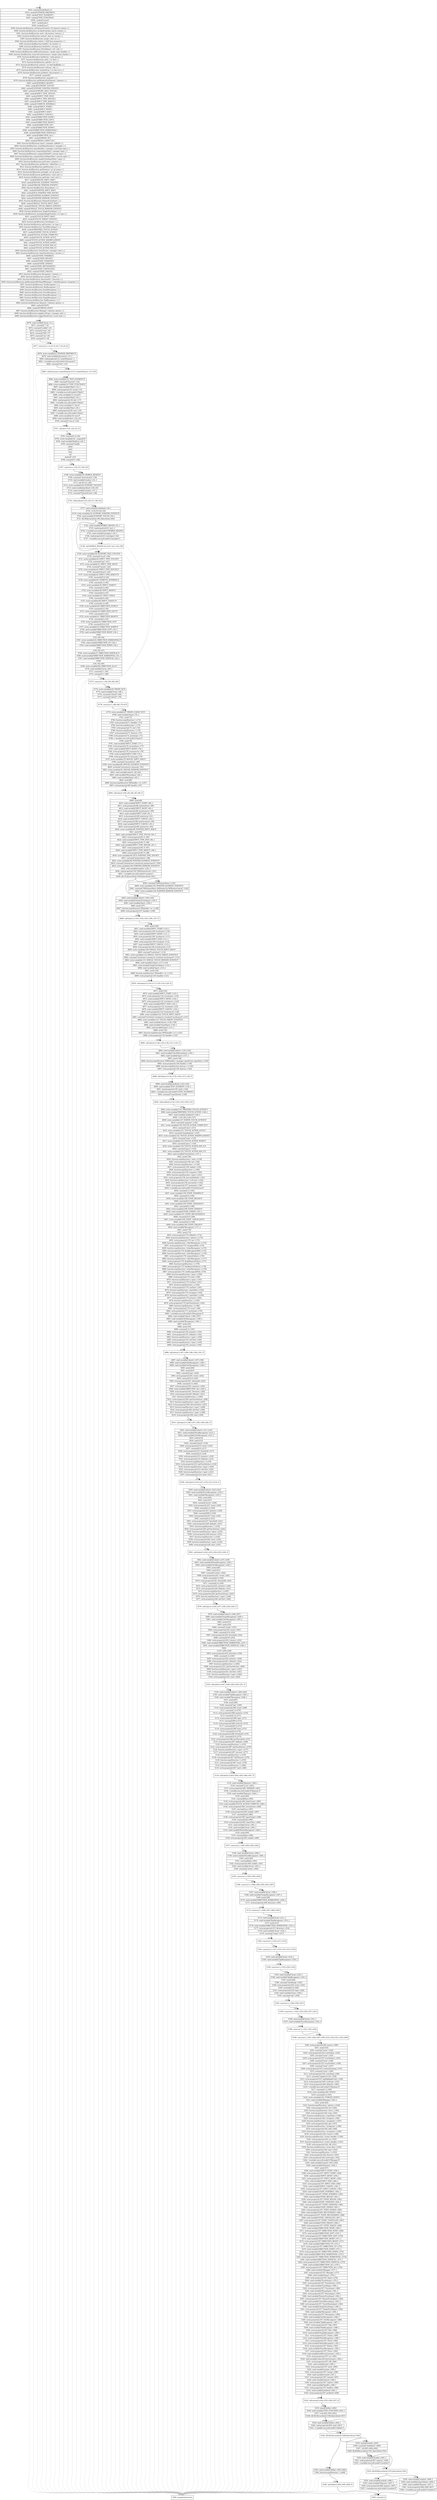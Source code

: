 digraph {
rankdir="TD"
BB_entry1[shape=none,label=""];
BB_entry1 -> BB1479 [tailport=s, headport=n, headlabel="    1479"]
BB1479 [shape=record label="{4552: constant[undefined,v1]|4553: vardecl['VENDOR_PREFIXES']|4554: vardecl['TEST_ELEMENT']|4555: vardecl['TYPE_FUNCTION']|4556: vardecl['round']|4557: vardecl['abs']|4558: vardecl['now']|4559: function-decl[function setTimeoutContext ( fn timeout context ),-]|4560: function-decl[function invokeArrayArg ( arg fn context ),-]|4561: function-decl[function each ( obj iterator context ),-]|4562: function-decl[function extend ( dest src merge ),-]|4563: function-decl[function merge ( dest src ),-]|4564: function-decl[function inherit ( child base properties ),-]|4565: function-decl[function bindFn ( fn context ),-]|4566: function-decl[function boolOrFn ( val args ),-]|4567: function-decl[function ifUndefined ( val1 val2 ),-]|4568: function-decl[function addEventListeners ( target types handler ),-]|4569: function-decl[function removeEventListeners ( target types handler ),-]|4570: function-decl[function hasParent ( node parent ),-]|4571: function-decl[function inStr ( str find ),-]|4572: function-decl[function splitStr ( str ),-]|4573: function-decl[function inArray ( src find findByKey ),-]|4574: function-decl[function toArray ( obj ),-]|4575: function-decl[function uniqueArray ( src key sort ),-]|4576: function-decl[function prefixed ( obj property ),-]|4577: vardecl['_uniqueId']|4578: function-decl[function uniqueId ( ),-]|4579: function-decl[function getWindowForElement ( element ),-]|4580: vardecl['MOBILE_REGEX']|4581: vardecl['SUPPORT_TOUCH']|4582: vardecl['SUPPORT_POINTER_EVENTS']|4583: vardecl['SUPPORT_ONLY_TOUCH']|4584: vardecl['INPUT_TYPE_TOUCH']|4585: vardecl['INPUT_TYPE_PEN']|4586: vardecl['INPUT_TYPE_MOUSE']|4587: vardecl['INPUT_TYPE_KINECT']|4588: vardecl['COMPUTE_INTERVAL']|4589: vardecl['INPUT_START']|4590: vardecl['INPUT_MOVE']|4591: vardecl['INPUT_END']|4592: vardecl['INPUT_CANCEL']|4593: vardecl['DIRECTION_NONE']|4594: vardecl['DIRECTION_LEFT']|4595: vardecl['DIRECTION_RIGHT']|4596: vardecl['DIRECTION_UP']|4597: vardecl['DIRECTION_DOWN']|4598: vardecl['DIRECTION_HORIZONTAL']|4599: vardecl['DIRECTION_VERTICAL']|4600: vardecl['DIRECTION_ALL']|4601: vardecl['PROPS_XY']|4602: vardecl['PROPS_CLIENT_XY']|4603: function-decl[function Input ( manager callback ),-]|4604: function-decl[function createInputInstance ( manager ),-]|4605: function-decl[function inputHandler ( manager eventType input ),-]|4606: function-decl[function computeInputData ( manager input ),-]|4607: function-decl[function computeDeltaXY ( session input ),-]|4608: function-decl[function computeIntervalInputData ( session input ),-]|4609: function-decl[function simpleCloneInputData ( input ),-]|4610: function-decl[function getCenter ( pointers ),-]|4611: function-decl[function getVelocity ( deltaTime x y ),-]|4612: function-decl[function getDirection ( x y ),-]|4613: function-decl[function getDistance ( p1 p2 props ),-]|4614: function-decl[function getAngle ( p1 p2 props ),-]|4615: function-decl[function getRotation ( start end ),-]|4616: function-decl[function getScale ( start end ),-]|4617: vardecl['MOUSE_INPUT_MAP']|4618: vardecl['MOUSE_ELEMENT_EVENTS']|4619: vardecl['MOUSE_WINDOW_EVENTS']|4620: function-decl[function MouseInput ( ),-]|4621: vardecl['POINTER_INPUT_MAP']|4622: vardecl['IE10_POINTER_TYPE_ENUM']|4623: vardecl['POINTER_ELEMENT_EVENTS']|4624: vardecl['POINTER_WINDOW_EVENTS']|4625: function-decl[function PointerEventInput ( ),-]|4626: vardecl['SINGLE_TOUCH_INPUT_MAP']|4627: vardecl['SINGLE_TOUCH_TARGET_EVENTS']|4628: vardecl['SINGLE_TOUCH_WINDOW_EVENTS']|4629: function-decl[function SingleTouchInput ( ),-]|4630: function-decl[function normalizeSingleTouches ( ev type ),-]|4631: vardecl['TOUCH_INPUT_MAP']|4632: vardecl['TOUCH_TARGET_EVENTS']|4633: function-decl[function TouchInput ( ),-]|4634: function-decl[function getTouches ( ev type ),-]|4635: function-decl[function TouchMouseInput ( ),-]|4636: vardecl['PREFIXED_TOUCH_ACTION']|4637: vardecl['NATIVE_TOUCH_ACTION']|4638: vardecl['TOUCH_ACTION_COMPUTE']|4639: vardecl['TOUCH_ACTION_AUTO']|4640: vardecl['TOUCH_ACTION_MANIPULATION']|4641: vardecl['TOUCH_ACTION_NONE']|4642: vardecl['TOUCH_ACTION_PAN_X']|4643: vardecl['TOUCH_ACTION_PAN_Y']|4644: function-decl[function TouchAction ( manager value ),-]|4645: function-decl[function cleanTouchActions ( actions ),-]|4646: vardecl['STATE_POSSIBLE']|4647: vardecl['STATE_BEGAN']|4648: vardecl['STATE_CHANGED']|4649: vardecl['STATE_ENDED']|4650: vardecl['STATE_RECOGNIZED']|4651: vardecl['STATE_CANCELLED']|4652: vardecl['STATE_FAILED']|4653: function-decl[function Recognizer ( options ),-]|4654: function-decl[function stateStr ( state ),-]|4655: function-decl[function directionStr ( direction ),-]|4656: function-decl[function getRecognizerByNameIfManager ( otherRecognizer recognizer ),-]|4657: function-decl[function AttrRecognizer ( ),-]|4658: function-decl[function PanRecognizer ( ),-]|4659: function-decl[function PinchRecognizer ( ),-]|4660: function-decl[function PressRecognizer ( ),-]|4661: function-decl[function RotateRecognizer ( ),-]|4662: function-decl[function SwipeRecognizer ( ),-]|4663: function-decl[function TapRecognizer ( ),-]|4664: function-decl[function Hammer ( element options ),-]|4665: vardecl['STOP']|4666: vardecl['FORCED_STOP']|4667: function-decl[function Manager ( element options ),-]|4668: function-decl[function toggleCssProps ( manager add ),-]|4669: function-decl[function triggerDomEvent ( event data ),-]}" ] 
BB1479 -> BB1480 [tailport=s, headport=n, headlabel="      1480"]
BB1480 [shape=record label="{4670: read-variable['Array',v3,-]|4671: constant[\"\",v4]|4672: constant[\"webkit\",v5]|4673: constant[\"moz\",v6]|4674: constant[\"MS\",v7]|4675: constant[\"ms\",v8]|4676: constant[\"o\",v9]}" ] 
BB1480 -> BB1481 [tailport=s, headport=n, headlabel="      1481"]
BB1480 -> BB1556 [tailport=s, headport=n, color=gray, headlabel="      1556"]
BB1481 [shape=record label="{4677: construct [-,v3,v4,v5,v6,v7,v8,v9,v2]}" ] 
BB1481 -> BB1482 [tailport=s, headport=n, headlabel="      1482"]
BB1481 -> BB1556 [tailport=s, headport=n, color=gray]
BB1482 [shape=record label="{4678: write-variable[v2,'VENDOR_PREFIXES']*|4679: read-variable['document',v12,-]|4680: read-property[v12,'createElement',-]|4681: \<variable-non-null-undef\>['document']|4682: constant[\"div\",v13]}" ] 
BB1482 -> BB1483 [tailport=s, headport=n, headlabel="      1483"]
BB1482 -> BB1556 [tailport=s, headport=n, color=gray]
BB1483 [shape=record label="{4683: call-document.createElement [v12,'createElement',v13,v10]}" ] 
BB1483 -> BB1484 [tailport=s, headport=n, headlabel="      1484"]
BB1483 -> BB1556 [tailport=s, headport=n, color=gray]
BB1484 [shape=record label="{4684: write-variable[v10,'TEST_ELEMENT']*|4685: constant[\"function\",v14]|4686: write-variable[v14,'TYPE_FUNCTION']*|4687: read-variable['Math',v16,-]|4688: read-property[v16,'round',v15]|4689: \<variable-non-null-undef\>['Math']|4690: write-variable[v15,'round']*|4691: read-variable['Math',v18,-]|4692: read-property[v18,'abs',v17]|4693: \<variable-non-null-undef\>['Math']|4694: write-variable[v17,'abs']*|4695: read-variable['Date',v20,-]|4696: read-property[v20,'now',v19]|4697: \<variable-non-null-undef\>['Date']|4698: write-variable[v19,'now']*|4699: read-variable['alert',v22,v21]|4700: constant[\"I am in\",v23]}" ] 
BB1484 -> BB1485 [tailport=s, headport=n, headlabel="      1485"]
BB1484 -> BB1556 [tailport=s, headport=n, color=gray]
BB1485 [shape=record label="{4701: call-alert [v21,v22,v23,-]*}" ] 
BB1485 -> BB1486 [tailport=s, headport=n, headlabel="      1486"]
BB1485 -> BB1556 [tailport=s, headport=n, color=gray]
BB1486 [shape=record label="{4702: constant[1.0,v24]|4703: write-variable[v24,'_uniqueId']*|4704: read-variable['RegExp',v26,-]|4705: constant[\"mobile|tablet|ip(ad|hone|od)|android\",v27]|4706: constant[\"i\",v28]}" ] 
BB1486 -> BB1487 [tailport=s, headport=n, headlabel="      1487"]
BB1486 -> BB1556 [tailport=s, headport=n, color=gray]
BB1487 [shape=record label="{4707: construct [-,v26,v27,v28,v25]}" ] 
BB1487 -> BB1488 [tailport=s, headport=n, headlabel="      1488"]
BB1487 -> BB1556 [tailport=s, headport=n, color=gray]
BB1488 [shape=record label="{4708: write-variable[v25,'MOBILE_REGEX']*|4709: constant[\"ontouchstart\",v30]|4710: read-variable['window',v31,-]|4711: in[v30,v31,v29]|4712: write-variable[v29,'SUPPORT_TOUCH']*|4713: read-variable['prefixed',v36,v35]|4714: read-variable['window',v37,-]|4715: constant[\"PointerEvent\",v38]}" ] 
BB1488 -> BB1489 [tailport=s, headport=n, headlabel="      1489"]
BB1488 -> BB1556 [tailport=s, headport=n, color=gray]
BB1489 [shape=record label="{4716: call-prefixed [v35,v36,v37,v38,v33]}" ] 
BB1489 -> BB1490 [tailport=s, headport=n, headlabel="      1490"]
BB1489 -> BB1556 [tailport=s, headport=n, color=gray]
BB1490 [shape=record label="{4717: read-variable['undefined',v34,-]|4718: !==[v33,v34,v32]|4719: write-variable[v32,'SUPPORT_POINTER_EVENTS']*|4720: read-variable['SUPPORT_TOUCH',v39,-]|4721: if[v39](true-block:1491,false-block:1493)}" ] 
BB1490 -> BB1493 [tailport=s, headport=n, headlabel="      1493"]
BB1490 -> BB1491 [tailport=s, headport=n, headlabel="      1491"]
BB1490 -> BB1556 [tailport=s, headport=n, color=gray]
BB1491 [shape=record label="{4722: read-variable['MOBILE_REGEX',v41,-]|4723: read-property[v41,'test',-]|4724: \<variable-non-null-undef\>['MOBILE_REGEX']|4725: read-variable['navigator',v43,-]|4726: read-property[v43,'userAgent',v42]|4727: \<variable-non-null-undef\>['navigator']}" ] 
BB1491 -> BB1492 [tailport=s, headport=n, headlabel="      1492"]
BB1491 -> BB1556 [tailport=s, headport=n, color=gray]
BB1492 [shape=record label="{4728: call-MOBILE_REGEX.test [v41,'test',v42,v39]}" ] 
BB1492 -> BB1493 [tailport=s, headport=n]
BB1492 -> BB1556 [tailport=s, headport=n, color=gray]
BB1493 [shape=record label="{4729: write-variable[v39,'SUPPORT_ONLY_TOUCH']*|4730: constant[\"touch\",v40]|4731: write-variable[v40,'INPUT_TYPE_TOUCH']*|4732: constant[\"pen\",v41]|4733: write-variable[v41,'INPUT_TYPE_PEN']*|4734: constant[\"mouse\",v42]|4735: write-variable[v42,'INPUT_TYPE_MOUSE']*|4736: constant[\"kinect\",v43]|4737: write-variable[v43,'INPUT_TYPE_KINECT']*|4738: constant[25.0,v44]|4739: write-variable[v44,'COMPUTE_INTERVAL']*|4740: constant[1.0,v45]|4741: write-variable[v45,'INPUT_START']*|4742: constant[2.0,v46]|4743: write-variable[v46,'INPUT_MOVE']*|4744: constant[4.0,v47]|4745: write-variable[v47,'INPUT_END']*|4746: constant[8.0,v48]|4747: write-variable[v48,'INPUT_CANCEL']*|4748: constant[1.0,v49]|4749: write-variable[v49,'DIRECTION_NONE']*|4750: constant[2.0,v50]|4751: write-variable[v50,'DIRECTION_LEFT']*|4752: constant[4.0,v51]|4753: write-variable[v51,'DIRECTION_RIGHT']*|4754: constant[8.0,v52]|4755: write-variable[v52,'DIRECTION_UP']*|4756: constant[16.0,v53]|4757: write-variable[v53,'DIRECTION_DOWN']*|4758: read-variable['DIRECTION_LEFT',v55,-]|4759: read-variable['DIRECTION_RIGHT',v56,-]|4760: |[v55,v56,v54]|4761: write-variable[v54,'DIRECTION_HORIZONTAL']*|4762: read-variable['DIRECTION_UP',v58,-]|4763: read-variable['DIRECTION_DOWN',v59,-]|4764: |[v58,v59,v57]|4765: write-variable[v57,'DIRECTION_VERTICAL']*|4766: read-variable['DIRECTION_HORIZONTAL',v61,-]|4767: read-variable['DIRECTION_VERTICAL',v62,-]|4768: |[v61,v62,v60]|4769: write-variable[v60,'DIRECTION_ALL']*|4770: read-variable['Array',v64,-]|4771: constant[\"x\",v65]|4772: constant[\"y\",v66]}" ] 
BB1493 -> BB1494 [tailport=s, headport=n, headlabel="      1494"]
BB1493 -> BB1556 [tailport=s, headport=n, color=gray]
BB1494 [shape=record label="{4773: construct [-,v64,v65,v66,v63]}" ] 
BB1494 -> BB1495 [tailport=s, headport=n, headlabel="      1495"]
BB1494 -> BB1556 [tailport=s, headport=n, color=gray]
BB1495 [shape=record label="{4774: write-variable[v63,'PROPS_XY']*|4775: read-variable['Array',v68,-]|4776: constant[\"clientX\",v69]|4777: constant[\"clientY\",v70]}" ] 
BB1495 -> BB1496 [tailport=s, headport=n, headlabel="      1496"]
BB1495 -> BB1556 [tailport=s, headport=n, color=gray]
BB1496 [shape=record label="{4778: construct [-,v68,v69,v70,v67]}" ] 
BB1496 -> BB1497 [tailport=s, headport=n, headlabel="      1497"]
BB1496 -> BB1556 [tailport=s, headport=n, color=gray]
BB1497 [shape=record label="{4779: write-variable[v67,'PROPS_CLIENT_XY']*|4780: read-variable['Input',v72,-]|4781: new[v71]|4782: function-expr[function ( ),v73]|4783: write-property[v71,'handler',v73]|4784: function-expr[function ( ),v74]|4785: write-property[v71,'init',v74]|4786: function-expr[function ( ),v75]|4787: write-property[v71,'destroy',v75]|4788: write-property[v72,'prototype',v71]|4789: \<variable-non-null-undef\>['Input']*|4790: new[v76]|4791: read-variable['INPUT_START',v77,-]|4792: write-property[v76,'mousedown',v77]|4793: read-variable['INPUT_MOVE',v78,-]|4794: write-property[v76,'mousemove',v78]|4795: read-variable['INPUT_END',v79,-]|4796: write-property[v76,'mouseup',v79]|4797: write-variable[v76,'MOUSE_INPUT_MAP']*|4798: constant[\"mousedown\",v80]|4799: write-variable[v80,'MOUSE_ELEMENT_EVENTS']*|4800: constant[\"mousemove mouseup\",v81]|4801: write-variable[v81,'MOUSE_WINDOW_EVENTS']*|4802: read-variable['inherit',v83,v82]|4803: read-variable['MouseInput',v84,-]|4804: read-variable['Input',v85,-]|4805: new[v86]|4806: function-expr[function MEhandler ( ev ),v87]|4807: write-property[v86,'handler',v87]}" ] 
BB1497 -> BB1498 [tailport=s, headport=n, headlabel="      1498"]
BB1497 -> BB1556 [tailport=s, headport=n, color=gray]
BB1498 [shape=record label="{4808: call-inherit [v82,v83,v84,v85,v86,-]*}" ] 
BB1498 -> BB1499 [tailport=s, headport=n, headlabel="      1499"]
BB1498 -> BB1556 [tailport=s, headport=n, color=gray]
BB1499 [shape=record label="{4809: new[v88]|4810: read-variable['INPUT_START',v89,-]|4811: write-property[v88,'pointerdown',v89]|4812: read-variable['INPUT_MOVE',v90,-]|4813: write-property[v88,'pointermove',v90]|4814: read-variable['INPUT_END',v91,-]|4815: write-property[v88,'pointerup',v91]|4816: read-variable['INPUT_CANCEL',v92,-]|4817: write-property[v88,'pointercancel',v92]|4818: read-variable['INPUT_CANCEL',v93,-]|4819: write-property[v88,'pointerout',v93]|4820: write-variable[v88,'POINTER_INPUT_MAP']*|4821: new[v94]|4822: read-variable['INPUT_TYPE_TOUCH',v95,-]|4823: write-property[v94,'2',v95]|4824: read-variable['INPUT_TYPE_PEN',v96,-]|4825: write-property[v94,'3',v96]|4826: read-variable['INPUT_TYPE_MOUSE',v97,-]|4827: write-property[v94,'4',v97]|4828: read-variable['INPUT_TYPE_KINECT',v98,-]|4829: write-property[v94,'5',v98]|4830: write-variable[v94,'IE10_POINTER_TYPE_ENUM']*|4831: constant[\"pointerdown\",v99]|4832: write-variable[v99,'POINTER_ELEMENT_EVENTS']*|4833: constant[\"pointermove pointerup pointercancel\",v100]|4834: write-variable[v100,'POINTER_WINDOW_EVENTS']*|4835: read-variable['window',v102,-]|4836: read-property[v102,'MSPointerEvent',v101]|4837: \<variable-non-null-undef\>['window']|4838: if[v101](true-block:1500,false-block:1501)}" ] 
BB1499 -> BB1500 [tailport=s, headport=n, headlabel="      1500"]
BB1499 -> BB1501 [tailport=s, headport=n, headlabel="      1501"]
BB1499 -> BB1556 [tailport=s, headport=n, color=gray]
BB1500 [shape=record label="{4839: constant[\"MSPointerDown\",v103]|4840: write-variable[v103,'POINTER_ELEMENT_EVENTS']*|4841: constant[\"MSPointerMove MSPointerUp MSPointerCancel\",v104]|4842: write-variable[v104,'POINTER_WINDOW_EVENTS']*}" ] 
BB1500 -> BB1501 [tailport=s, headport=n]
BB1501 [shape=record label="{4843: read-variable['inherit',v104,v103]|4844: read-variable['PointerEventInput',v105,-]|4845: read-variable['Input',v106,-]|4846: new[v107]|4847: function-expr[function PEhandler ( ev ),v108]|4848: write-property[v107,'handler',v108]}" ] 
BB1501 -> BB1502 [tailport=s, headport=n, headlabel="      1502"]
BB1501 -> BB1556 [tailport=s, headport=n, color=gray]
BB1502 [shape=record label="{4849: call-inherit [v103,v104,v105,v106,v107,-]*}" ] 
BB1502 -> BB1503 [tailport=s, headport=n, headlabel="      1503"]
BB1502 -> BB1556 [tailport=s, headport=n, color=gray]
BB1503 [shape=record label="{4850: new[v109]|4851: read-variable['INPUT_START',v110,-]|4852: write-property[v109,'touchstart',v110]|4853: read-variable['INPUT_MOVE',v111,-]|4854: write-property[v109,'touchmove',v111]|4855: read-variable['INPUT_END',v112,-]|4856: write-property[v109,'touchend',v112]|4857: read-variable['INPUT_CANCEL',v113,-]|4858: write-property[v109,'touchcancel',v113]|4859: write-variable[v109,'SINGLE_TOUCH_INPUT_MAP']*|4860: constant[\"touchstart\",v114]|4861: write-variable[v114,'SINGLE_TOUCH_TARGET_EVENTS']*|4862: constant[\"touchstart touchmove touchend touchcancel\",v115]|4863: write-variable[v115,'SINGLE_TOUCH_WINDOW_EVENTS']*|4864: read-variable['inherit',v117,v116]|4865: read-variable['SingleTouchInput',v118,-]|4866: read-variable['Input',v119,-]|4867: new[v120]|4868: function-expr[function TEhandler ( ev ),v121]|4869: write-property[v120,'handler',v121]}" ] 
BB1503 -> BB1504 [tailport=s, headport=n, headlabel="      1504"]
BB1503 -> BB1556 [tailport=s, headport=n, color=gray]
BB1504 [shape=record label="{4870: call-inherit [v116,v117,v118,v119,v120,-]*}" ] 
BB1504 -> BB1505 [tailport=s, headport=n, headlabel="      1505"]
BB1504 -> BB1556 [tailport=s, headport=n, color=gray]
BB1505 [shape=record label="{4871: new[v122]|4872: read-variable['INPUT_START',v123,-]|4873: write-property[v122,'touchstart',v123]|4874: read-variable['INPUT_MOVE',v124,-]|4875: write-property[v122,'touchmove',v124]|4876: read-variable['INPUT_END',v125,-]|4877: write-property[v122,'touchend',v125]|4878: read-variable['INPUT_CANCEL',v126,-]|4879: write-property[v122,'touchcancel',v126]|4880: write-variable[v122,'TOUCH_INPUT_MAP']*|4881: constant[\"touchstart touchmove touchend touchcancel\",v127]|4882: write-variable[v127,'TOUCH_TARGET_EVENTS']*|4883: read-variable['inherit',v129,v128]|4884: read-variable['TouchInput',v130,-]|4885: read-variable['Input',v131,-]|4886: new[v132]|4887: function-expr[function MTEhandler ( ev ),v133]|4888: write-property[v132,'handler',v133]}" ] 
BB1505 -> BB1506 [tailport=s, headport=n, headlabel="      1506"]
BB1505 -> BB1556 [tailport=s, headport=n, color=gray]
BB1506 [shape=record label="{4889: call-inherit [v128,v129,v130,v131,v132,-]*}" ] 
BB1506 -> BB1507 [tailport=s, headport=n, headlabel="      1507"]
BB1506 -> BB1556 [tailport=s, headport=n, color=gray]
BB1507 [shape=record label="{4890: read-variable['inherit',v135,v134]|4891: read-variable['TouchMouseInput',v136,-]|4892: read-variable['Input',v137,-]|4893: new[v138]|4894: function-expr[function TMEhandler ( manager inputEvent inputData ),v139]|4895: write-property[v138,'handler',v139]|4896: function-expr[function destroy ( ),v140]|4897: write-property[v138,'destroy',v140]}" ] 
BB1507 -> BB1508 [tailport=s, headport=n, headlabel="      1508"]
BB1507 -> BB1556 [tailport=s, headport=n, color=gray]
BB1508 [shape=record label="{4898: call-inherit [v134,v135,v136,v137,v138,-]*}" ] 
BB1508 -> BB1509 [tailport=s, headport=n, headlabel="      1509"]
BB1508 -> BB1556 [tailport=s, headport=n, color=gray]
BB1509 [shape=record label="{4899: read-variable['prefixed',v143,v142]|4900: read-variable['TEST_ELEMENT',v145,-]|4901: read-property[v145,'style',v144]|4902: \<variable-non-null-undef\>['TEST_ELEMENT']|4903: constant[\"touchAction\",v146]}" ] 
BB1509 -> BB1510 [tailport=s, headport=n, headlabel="      1510"]
BB1509 -> BB1556 [tailport=s, headport=n, color=gray]
BB1510 [shape=record label="{4904: call-prefixed [v142,v143,v144,v146,v141]}" ] 
BB1510 -> BB1511 [tailport=s, headport=n, headlabel="      1511"]
BB1510 -> BB1556 [tailport=s, headport=n, color=gray]
BB1511 [shape=record label="{4905: write-variable[v141,'PREFIXED_TOUCH_ACTION']*|4906: read-variable['PREFIXED_TOUCH_ACTION',v148,-]|4907: read-variable['undefined',v149,-]|4908: !==[v148,v149,v147]|4909: write-variable[v147,'NATIVE_TOUCH_ACTION']*|4910: constant[\"compute\",v150]|4911: write-variable[v150,'TOUCH_ACTION_COMPUTE']*|4912: constant[\"auto\",v151]|4913: write-variable[v151,'TOUCH_ACTION_AUTO']*|4914: constant[\"manipulation\",v152]|4915: write-variable[v152,'TOUCH_ACTION_MANIPULATION']*|4916: constant[\"none\",v153]|4917: write-variable[v153,'TOUCH_ACTION_NONE']*|4918: constant[\"pan-x\",v154]|4919: write-variable[v154,'TOUCH_ACTION_PAN_X']*|4920: constant[\"pan-y\",v155]|4921: write-variable[v155,'TOUCH_ACTION_PAN_Y']*|4922: read-variable['TouchAction',v157,-]|4923: new[v156]|4924: function-expr[function ( value ),v158]|4925: write-property[v156,'set',v158]|4926: function-expr[function ( ),v159]|4927: write-property[v156,'update',v159]|4928: function-expr[function ( ),v160]|4929: write-property[v156,'compute',v160]|4930: function-expr[function ( input ),v161]|4931: write-property[v156,'preventDefaults',v161]|4932: function-expr[function ( srcEvent ),v162]|4933: write-property[v156,'preventSrc',v162]|4934: write-property[v157,'prototype',v156]|4935: \<variable-non-null-undef\>['TouchAction']*|4936: constant[1.0,v163]|4937: write-variable[v163,'STATE_POSSIBLE']*|4938: constant[2.0,v164]|4939: write-variable[v164,'STATE_BEGAN']*|4940: constant[4.0,v165]|4941: write-variable[v165,'STATE_CHANGED']*|4942: constant[8.0,v166]|4943: write-variable[v166,'STATE_ENDED']*|4944: read-variable['STATE_ENDED',v167,-]|4945: write-variable[v167,'STATE_RECOGNIZED']*|4946: constant[16.0,v168]|4947: write-variable[v168,'STATE_CANCELLED']*|4948: constant[32.0,v169]|4949: write-variable[v169,'STATE_FAILED']*|4950: read-variable['Recognizer',v171,-]|4951: new[v170]|4952: new[v172]|4953: write-property[v170,'defaults',v172]|4954: function-expr[function ( options ),v173]|4955: write-property[v170,'set',v173]|4956: function-expr[function ( otherRecognizer ),v174]|4957: write-property[v170,'recognizeWith',v174]|4958: function-expr[function ( otherRecognizer ),v175]|4959: write-property[v170,'dropRecognizeWith',v175]|4960: function-expr[function ( otherRecognizer ),v176]|4961: write-property[v170,'requireFailure',v176]|4962: function-expr[function ( otherRecognizer ),v177]|4963: write-property[v170,'dropRequireFailure',v177]|4964: function-expr[function ( ),v178]|4965: write-property[v170,'hasRequireFailures',v178]|4966: function-expr[function ( otherRecognizer ),v179]|4967: write-property[v170,'canRecognizeWith',v179]|4968: function-expr[function ( input ),v180]|4969: write-property[v170,'emit',v180]|4970: function-expr[function ( input ),v181]|4971: write-property[v170,'tryEmit',v181]|4972: function-expr[function ( ),v182]|4973: write-property[v170,'canEmit',v182]|4974: function-expr[function ( inputData ),v183]|4975: write-property[v170,'recognize',v183]|4976: function-expr[function ( inputData ),v184]|4977: write-property[v170,'process',v184]|4978: function-expr[function ( ),v185]|4979: write-property[v170,'getTouchAction',v185]|4980: function-expr[function ( ),v186]|4981: write-property[v170,'reset',v186]|4982: write-property[v171,'prototype',v170]|4983: \<variable-non-null-undef\>['Recognizer']*|4984: read-variable['inherit',v188,v187]|4985: read-variable['AttrRecognizer',v189,-]|4986: read-variable['Recognizer',v190,-]|4987: new[v191]|4988: new[v192]|4989: constant[1.0,v193]|4990: write-property[v192,'pointers',v193]|4991: write-property[v191,'defaults',v192]|4992: function-expr[function ( input ),v194]|4993: write-property[v191,'attrTest',v194]|4994: function-expr[function ( input ),v195]|4995: write-property[v191,'process',v195]}" ] 
BB1511 -> BB1512 [tailport=s, headport=n, headlabel="      1512"]
BB1511 -> BB1556 [tailport=s, headport=n, color=gray]
BB1512 [shape=record label="{4996: call-inherit [v187,v188,v189,v190,v191,-]*}" ] 
BB1512 -> BB1513 [tailport=s, headport=n, headlabel="      1513"]
BB1512 -> BB1556 [tailport=s, headport=n, color=gray]
BB1513 [shape=record label="{4997: read-variable['inherit',v197,v196]|4998: read-variable['PanRecognizer',v198,-]|4999: read-variable['AttrRecognizer',v199,-]|5000: new[v200]|5001: new[v201]|5002: constant[\"pan\",v202]|5003: write-property[v201,'event',v202]|5004: constant[10.0,v203]|5005: write-property[v201,'threshold',v203]|5006: constant[1.0,v204]|5007: write-property[v201,'pointers',v204]|5008: read-variable['DIRECTION_ALL',v205,-]|5009: write-property[v201,'direction',v205]|5010: write-property[v200,'defaults',v201]|5011: function-expr[function ( ),v206]|5012: write-property[v200,'getTouchAction',v206]|5013: function-expr[function ( input ),v207]|5014: write-property[v200,'directionTest',v207]|5015: function-expr[function ( input ),v208]|5016: write-property[v200,'attrTest',v208]|5017: function-expr[function ( input ),v209]|5018: write-property[v200,'emit',v209]}" ] 
BB1513 -> BB1514 [tailport=s, headport=n, headlabel="      1514"]
BB1513 -> BB1556 [tailport=s, headport=n, color=gray]
BB1514 [shape=record label="{5019: call-inherit [v196,v197,v198,v199,v200,-]*}" ] 
BB1514 -> BB1515 [tailport=s, headport=n, headlabel="      1515"]
BB1514 -> BB1556 [tailport=s, headport=n, color=gray]
BB1515 [shape=record label="{5020: read-variable['inherit',v211,v210]|5021: read-variable['PinchRecognizer',v212,-]|5022: read-variable['AttrRecognizer',v213,-]|5023: new[v214]|5024: new[v215]|5025: constant[\"pinch\",v216]|5026: write-property[v215,'event',v216]|5027: constant[0.0,v217]|5028: write-property[v215,'threshold',v217]|5029: constant[2.0,v218]|5030: write-property[v215,'pointers',v218]|5031: write-property[v214,'defaults',v215]|5032: function-expr[function ( ),v219]|5033: write-property[v214,'getTouchAction',v219]|5034: function-expr[function ( input ),v220]|5035: write-property[v214,'attrTest',v220]|5036: function-expr[function ( input ),v221]|5037: write-property[v214,'emit',v221]}" ] 
BB1515 -> BB1516 [tailport=s, headport=n, headlabel="      1516"]
BB1515 -> BB1556 [tailport=s, headport=n, color=gray]
BB1516 [shape=record label="{5038: call-inherit [v210,v211,v212,v213,v214,-]*}" ] 
BB1516 -> BB1517 [tailport=s, headport=n, headlabel="      1517"]
BB1516 -> BB1556 [tailport=s, headport=n, color=gray]
BB1517 [shape=record label="{5039: read-variable['inherit',v223,v222]|5040: read-variable['PressRecognizer',v224,-]|5041: read-variable['Recognizer',v225,-]|5042: new[v226]|5043: new[v227]|5044: constant[\"press\",v228]|5045: write-property[v227,'event',v228]|5046: constant[1.0,v229]|5047: write-property[v227,'pointers',v229]|5048: constant[500.0,v230]|5049: write-property[v227,'time',v230]|5050: constant[5.0,v231]|5051: write-property[v227,'threshold',v231]|5052: write-property[v226,'defaults',v227]|5053: function-expr[function ( ),v232]|5054: write-property[v226,'getTouchAction',v232]|5055: function-expr[function ( input ),v233]|5056: write-property[v226,'process',v233]|5057: function-expr[function ( ),v234]|5058: write-property[v226,'reset',v234]|5059: function-expr[function ( input ),v235]|5060: write-property[v226,'emit',v235]}" ] 
BB1517 -> BB1518 [tailport=s, headport=n, headlabel="      1518"]
BB1517 -> BB1556 [tailport=s, headport=n, color=gray]
BB1518 [shape=record label="{5061: call-inherit [v222,v223,v224,v225,v226,-]*}" ] 
BB1518 -> BB1519 [tailport=s, headport=n, headlabel="      1519"]
BB1518 -> BB1556 [tailport=s, headport=n, color=gray]
BB1519 [shape=record label="{5062: read-variable['inherit',v237,v236]|5063: read-variable['RotateRecognizer',v238,-]|5064: read-variable['AttrRecognizer',v239,-]|5065: new[v240]|5066: new[v241]|5067: constant[\"rotate\",v242]|5068: write-property[v241,'event',v242]|5069: constant[0.0,v243]|5070: write-property[v241,'threshold',v243]|5071: constant[2.0,v244]|5072: write-property[v241,'pointers',v244]|5073: write-property[v240,'defaults',v241]|5074: function-expr[function ( ),v245]|5075: write-property[v240,'getTouchAction',v245]|5076: function-expr[function ( input ),v246]|5077: write-property[v240,'attrTest',v246]}" ] 
BB1519 -> BB1520 [tailport=s, headport=n, headlabel="      1520"]
BB1519 -> BB1556 [tailport=s, headport=n, color=gray]
BB1520 [shape=record label="{5078: call-inherit [v236,v237,v238,v239,v240,-]*}" ] 
BB1520 -> BB1521 [tailport=s, headport=n, headlabel="      1521"]
BB1520 -> BB1556 [tailport=s, headport=n, color=gray]
BB1521 [shape=record label="{5079: read-variable['inherit',v248,v247]|5080: read-variable['SwipeRecognizer',v249,-]|5081: read-variable['AttrRecognizer',v250,-]|5082: new[v251]|5083: new[v252]|5084: constant[\"swipe\",v253]|5085: write-property[v252,'event',v253]|5086: constant[10.0,v254]|5087: write-property[v252,'threshold',v254]|5088: constant[0.65,v255]|5089: write-property[v252,'velocity',v255]|5090: read-variable['DIRECTION_HORIZONTAL',v257,-]|5091: read-variable['DIRECTION_VERTICAL',v258,-]|5092: |[v257,v258,v256]|5093: write-property[v252,'direction',v256]|5094: constant[1.0,v259]|5095: write-property[v252,'pointers',v259]|5096: write-property[v251,'defaults',v252]|5097: function-expr[function ( ),v260]|5098: write-property[v251,'getTouchAction',v260]|5099: function-expr[function ( input ),v261]|5100: write-property[v251,'attrTest',v261]|5101: function-expr[function ( input ),v262]|5102: write-property[v251,'emit',v262]}" ] 
BB1521 -> BB1522 [tailport=s, headport=n, headlabel="      1522"]
BB1521 -> BB1556 [tailport=s, headport=n, color=gray]
BB1522 [shape=record label="{5103: call-inherit [v247,v248,v249,v250,v251,-]*}" ] 
BB1522 -> BB1523 [tailport=s, headport=n, headlabel="      1523"]
BB1522 -> BB1556 [tailport=s, headport=n, color=gray]
BB1523 [shape=record label="{5104: read-variable['inherit',v264,v263]|5105: read-variable['TapRecognizer',v265,-]|5106: read-variable['Recognizer',v266,-]|5107: new[v267]|5108: new[v268]|5109: constant[\"tap\",v269]|5110: write-property[v268,'event',v269]|5111: constant[1.0,v270]|5112: write-property[v268,'pointers',v270]|5113: constant[1.0,v271]|5114: write-property[v268,'taps',v271]|5115: constant[300.0,v272]|5116: write-property[v268,'interval',v272]|5117: constant[250.0,v273]|5118: write-property[v268,'time',v273]|5119: constant[2.0,v274]|5120: write-property[v268,'threshold',v274]|5121: constant[10.0,v275]|5122: write-property[v268,'posThreshold',v275]|5123: write-property[v267,'defaults',v268]|5124: function-expr[function ( ),v276]|5125: write-property[v267,'getTouchAction',v276]|5126: function-expr[function ( input ),v277]|5127: write-property[v267,'process',v277]|5128: function-expr[function ( ),v278]|5129: write-property[v267,'failTimeout',v278]|5130: function-expr[function ( ),v279]|5131: write-property[v267,'reset',v279]|5132: function-expr[function ( ),v280]|5133: write-property[v267,'emit',v280]}" ] 
BB1523 -> BB1524 [tailport=s, headport=n, headlabel="      1524"]
BB1523 -> BB1556 [tailport=s, headport=n, color=gray]
BB1524 [shape=record label="{5134: call-inherit [v263,v264,v265,v266,v267,-]*}" ] 
BB1524 -> BB1525 [tailport=s, headport=n, headlabel="      1525"]
BB1524 -> BB1556 [tailport=s, headport=n, color=gray]
BB1525 [shape=record label="{5135: read-variable['Hammer',v282,-]|5136: constant[\"2.0.4\",v281]|5137: write-property[v282,'VERSION',v281]|5138: \<variable-non-null-undef\>['Hammer']*|5139: read-variable['Hammer',v284,-]|5140: new[v283]|5141: constant[false,v285]|5142: write-property[v283,'domEvents',v285]|5143: read-variable['TOUCH_ACTION_COMPUTE',v286,-]|5144: write-property[v283,'touchAction',v286]|5145: constant[true,v287]|5146: write-property[v283,'enable',v287]|5147: constant[null,v288]|5148: write-property[v283,'inputTarget',v288]|5149: constant[null,v289]|5150: write-property[v283,'inputClass',v289]|5151: read-variable['Array',v291,-]|5152: read-variable['Array',v293,-]|5153: read-variable['RotateRecognizer',v294,-]|5154: new[v295]|5155: constant[false,v296]|5156: write-property[v295,'enable',v296]}" ] 
BB1525 -> BB1526 [tailport=s, headport=n, headlabel="      1526"]
BB1525 -> BB1556 [tailport=s, headport=n, color=gray]
BB1526 [shape=record label="{5157: construct [-,v293,v294,v295,v292]}" ] 
BB1526 -> BB1527 [tailport=s, headport=n, headlabel="      1527"]
BB1526 -> BB1556 [tailport=s, headport=n, color=gray]
BB1527 [shape=record label="{5158: read-variable['Array',v298,-]|5159: read-variable['PinchRecognizer',v299,-]|5160: new[v300]|5161: constant[false,v301]|5162: write-property[v300,'enable',v301]|5163: read-variable['Array',v303,-]|5164: constant[\"rotate\",v304]}" ] 
BB1527 -> BB1528 [tailport=s, headport=n, headlabel="      1528"]
BB1527 -> BB1556 [tailport=s, headport=n, color=gray]
BB1528 [shape=record label="{5165: construct [-,v303,v304,v302]}" ] 
BB1528 -> BB1529 [tailport=s, headport=n, headlabel="      1529"]
BB1528 -> BB1556 [tailport=s, headport=n, color=gray]
BB1529 [shape=record label="{5166: construct [-,v298,v299,v300,v302,v297]}" ] 
BB1529 -> BB1530 [tailport=s, headport=n, headlabel="      1530"]
BB1529 -> BB1556 [tailport=s, headport=n, color=gray]
BB1530 [shape=record label="{5167: read-variable['Array',v306,-]|5168: read-variable['SwipeRecognizer',v307,-]|5169: new[v308]|5170: read-variable['DIRECTION_HORIZONTAL',v309,-]|5171: write-property[v308,'direction',v309]}" ] 
BB1530 -> BB1531 [tailport=s, headport=n, headlabel="      1531"]
BB1530 -> BB1556 [tailport=s, headport=n, color=gray]
BB1531 [shape=record label="{5172: construct [-,v306,v307,v308,v305]}" ] 
BB1531 -> BB1532 [tailport=s, headport=n, headlabel="      1532"]
BB1531 -> BB1556 [tailport=s, headport=n, color=gray]
BB1532 [shape=record label="{5173: read-variable['Array',v311,-]|5174: read-variable['PanRecognizer',v312,-]|5175: new[v313]|5176: read-variable['DIRECTION_HORIZONTAL',v314,-]|5177: write-property[v313,'direction',v314]|5178: read-variable['Array',v316,-]|5179: constant[\"swipe\",v317]}" ] 
BB1532 -> BB1533 [tailport=s, headport=n, headlabel="      1533"]
BB1532 -> BB1556 [tailport=s, headport=n, color=gray]
BB1533 [shape=record label="{5180: construct [-,v316,v317,v315]}" ] 
BB1533 -> BB1534 [tailport=s, headport=n, headlabel="      1534"]
BB1533 -> BB1556 [tailport=s, headport=n, color=gray]
BB1534 [shape=record label="{5181: construct [-,v311,v312,v313,v315,v310]}" ] 
BB1534 -> BB1535 [tailport=s, headport=n, headlabel="      1535"]
BB1534 -> BB1556 [tailport=s, headport=n, color=gray]
BB1535 [shape=record label="{5182: read-variable['Array',v319,-]|5183: read-variable['TapRecognizer',v320,-]}" ] 
BB1535 -> BB1536 [tailport=s, headport=n, headlabel="      1536"]
BB1535 -> BB1556 [tailport=s, headport=n, color=gray]
BB1536 [shape=record label="{5184: construct [-,v319,v320,v318]}" ] 
BB1536 -> BB1537 [tailport=s, headport=n, headlabel="      1537"]
BB1536 -> BB1556 [tailport=s, headport=n, color=gray]
BB1537 [shape=record label="{5185: read-variable['Array',v322,-]|5186: read-variable['TapRecognizer',v323,-]|5187: new[v324]|5188: constant[\"doubletap\",v325]|5189: write-property[v324,'event',v325]|5190: constant[2.0,v326]|5191: write-property[v324,'taps',v326]|5192: read-variable['Array',v328,-]|5193: constant[\"tap\",v329]}" ] 
BB1537 -> BB1538 [tailport=s, headport=n, headlabel="      1538"]
BB1537 -> BB1556 [tailport=s, headport=n, color=gray]
BB1538 [shape=record label="{5194: construct [-,v328,v329,v327]}" ] 
BB1538 -> BB1539 [tailport=s, headport=n, headlabel="      1539"]
BB1538 -> BB1556 [tailport=s, headport=n, color=gray]
BB1539 [shape=record label="{5195: construct [-,v322,v323,v324,v327,v321]}" ] 
BB1539 -> BB1540 [tailport=s, headport=n, headlabel="      1540"]
BB1539 -> BB1556 [tailport=s, headport=n, color=gray]
BB1540 [shape=record label="{5196: read-variable['Array',v331,-]|5197: read-variable['PressRecognizer',v332,-]}" ] 
BB1540 -> BB1541 [tailport=s, headport=n, headlabel="      1541"]
BB1540 -> BB1556 [tailport=s, headport=n, color=gray]
BB1541 [shape=record label="{5198: construct [-,v331,v332,v330]}" ] 
BB1541 -> BB1542 [tailport=s, headport=n, headlabel="      1542"]
BB1541 -> BB1556 [tailport=s, headport=n, color=gray]
BB1542 [shape=record label="{5199: construct [-,v291,v292,v297,v305,v310,v318,v321,v330,v290]}" ] 
BB1542 -> BB1543 [tailport=s, headport=n, headlabel="      1543"]
BB1542 -> BB1556 [tailport=s, headport=n, color=gray]
BB1543 [shape=record label="{5200: write-property[v283,'preset',v290]|5201: new[v333]|5202: constant[\"none\",v334]|5203: write-property[v333,'userSelect',v334]|5204: constant[\"none\",v335]|5205: write-property[v333,'touchSelect',v335]|5206: constant[\"none\",v336]|5207: write-property[v333,'touchCallout',v336]|5208: constant[\"none\",v337]|5209: write-property[v333,'contentZooming',v337]|5210: constant[\"none\",v338]|5211: write-property[v333,'userDrag',v338]|5212: constant[\"rgba(0,0,0,0)\",v339]|5213: write-property[v333,'tapHighlightColor',v339]|5214: write-property[v283,'cssProps',v333]|5215: write-property[v284,'defaults',v283]|5216: \<variable-non-null-undef\>['Hammer']*|5217: constant[1.0,v340]|5218: write-variable[v340,'STOP']*|5219: constant[2.0,v341]|5220: write-variable[v341,'FORCED_STOP']*|5221: read-variable['Manager',v343,-]|5222: new[v342]|5223: function-expr[function ( options ),v344]|5224: write-property[v342,'set',v344]|5225: function-expr[function ( force ),v345]|5226: write-property[v342,'stop',v345]|5227: function-expr[function ( inputData ),v346]|5228: write-property[v342,'recognize',v346]|5229: function-expr[function ( recognizer ),v347]|5230: write-property[v342,'get',v347]|5231: function-expr[function ( recognizer ),v348]|5232: write-property[v342,'add',v348]|5233: function-expr[function ( recognizer ),v349]|5234: write-property[v342,'remove',v349]|5235: function-expr[function ( events handler ),v350]|5236: write-property[v342,'on',v350]|5237: function-expr[function ( events handler ),v351]|5238: write-property[v342,'off',v351]|5239: function-expr[function ( event data ),v352]|5240: write-property[v342,'emit',v352]|5241: function-expr[function ( ),v353]|5242: write-property[v342,'destroy',v353]|5243: write-property[v343,'prototype',v342]|5244: \<variable-non-null-undef\>['Manager']*|5245: read-variable['extend',v355,v354]|5246: read-variable['Hammer',v356,-]|5247: new[v357]|5248: read-variable['INPUT_START',v358,-]|5249: write-property[v357,'INPUT_START',v358]|5250: read-variable['INPUT_MOVE',v359,-]|5251: write-property[v357,'INPUT_MOVE',v359]|5252: read-variable['INPUT_END',v360,-]|5253: write-property[v357,'INPUT_END',v360]|5254: read-variable['INPUT_CANCEL',v361,-]|5255: write-property[v357,'INPUT_CANCEL',v361]|5256: read-variable['STATE_POSSIBLE',v362,-]|5257: write-property[v357,'STATE_POSSIBLE',v362]|5258: read-variable['STATE_BEGAN',v363,-]|5259: write-property[v357,'STATE_BEGAN',v363]|5260: read-variable['STATE_CHANGED',v364,-]|5261: write-property[v357,'STATE_CHANGED',v364]|5262: read-variable['STATE_ENDED',v365,-]|5263: write-property[v357,'STATE_ENDED',v365]|5264: read-variable['STATE_RECOGNIZED',v366,-]|5265: write-property[v357,'STATE_RECOGNIZED',v366]|5266: read-variable['STATE_CANCELLED',v367,-]|5267: write-property[v357,'STATE_CANCELLED',v367]|5268: read-variable['STATE_FAILED',v368,-]|5269: write-property[v357,'STATE_FAILED',v368]|5270: read-variable['DIRECTION_NONE',v369,-]|5271: write-property[v357,'DIRECTION_NONE',v369]|5272: read-variable['DIRECTION_LEFT',v370,-]|5273: write-property[v357,'DIRECTION_LEFT',v370]|5274: read-variable['DIRECTION_RIGHT',v371,-]|5275: write-property[v357,'DIRECTION_RIGHT',v371]|5276: read-variable['DIRECTION_UP',v372,-]|5277: write-property[v357,'DIRECTION_UP',v372]|5278: read-variable['DIRECTION_DOWN',v373,-]|5279: write-property[v357,'DIRECTION_DOWN',v373]|5280: read-variable['DIRECTION_HORIZONTAL',v374,-]|5281: write-property[v357,'DIRECTION_HORIZONTAL',v374]|5282: read-variable['DIRECTION_VERTICAL',v375,-]|5283: write-property[v357,'DIRECTION_VERTICAL',v375]|5284: read-variable['DIRECTION_ALL',v376,-]|5285: write-property[v357,'DIRECTION_ALL',v376]|5286: read-variable['Manager',v377,-]|5287: write-property[v357,'Manager',v377]|5288: read-variable['Input',v378,-]|5289: write-property[v357,'Input',v378]|5290: read-variable['TouchAction',v379,-]|5291: write-property[v357,'TouchAction',v379]|5292: read-variable['TouchInput',v380,-]|5293: write-property[v357,'TouchInput',v380]|5294: read-variable['MouseInput',v381,-]|5295: write-property[v357,'MouseInput',v381]|5296: read-variable['PointerEventInput',v382,-]|5297: write-property[v357,'PointerEventInput',v382]|5298: read-variable['TouchMouseInput',v383,-]|5299: write-property[v357,'TouchMouseInput',v383]|5300: read-variable['SingleTouchInput',v384,-]|5301: write-property[v357,'SingleTouchInput',v384]|5302: read-variable['Recognizer',v385,-]|5303: write-property[v357,'Recognizer',v385]|5304: read-variable['AttrRecognizer',v386,-]|5305: write-property[v357,'AttrRecognizer',v386]|5306: read-variable['TapRecognizer',v387,-]|5307: write-property[v357,'Tap',v387]|5308: read-variable['PanRecognizer',v388,-]|5309: write-property[v357,'Pan',v388]|5310: read-variable['SwipeRecognizer',v389,-]|5311: write-property[v357,'Swipe',v389]|5312: read-variable['PinchRecognizer',v390,-]|5313: write-property[v357,'Pinch',v390]|5314: read-variable['RotateRecognizer',v391,-]|5315: write-property[v357,'Rotate',v391]|5316: read-variable['PressRecognizer',v392,-]|5317: write-property[v357,'Press',v392]|5318: read-variable['addEventListeners',v393,-]|5319: write-property[v357,'on',v393]|5320: read-variable['removeEventListeners',v394,-]|5321: write-property[v357,'off',v394]|5322: read-variable['each',v395,-]|5323: write-property[v357,'each',v395]|5324: read-variable['merge',v396,-]|5325: write-property[v357,'merge',v396]|5326: read-variable['extend',v397,-]|5327: write-property[v357,'extend',v397]|5328: read-variable['inherit',v398,-]|5329: write-property[v357,'inherit',v398]|5330: read-variable['bindFn',v399,-]|5331: write-property[v357,'bindFn',v399]|5332: read-variable['prefixed',v400,-]|5333: write-property[v357,'prefixed',v400]}" ] 
BB1543 -> BB1544 [tailport=s, headport=n, headlabel="      1544"]
BB1543 -> BB1556 [tailport=s, headport=n, color=gray]
BB1544 [shape=record label="{5334: call-extend [v354,v355,v356,v357,-]*}" ] 
BB1544 -> BB1545 [tailport=s, headport=n, headlabel="      1545"]
BB1544 -> BB1556 [tailport=s, headport=n, color=gray]
BB1545 [shape=record label="{5335: typeof['define',v402]|5336: read-variable['TYPE_FUNCTION',v403,-]|5337: ==[v402,v403,v401]|5338: if[v401](true-block:1546,false-block:1547)}" ] 
BB1545 -> BB1547 [tailport=s, headport=n, headlabel="      1547"]
BB1545 -> BB1546 [tailport=s, headport=n, headlabel="      1546"]
BB1545 -> BB1556 [tailport=s, headport=n, color=gray]
BB1546 [shape=record label="{5339: read-variable['define',v404,-]|5340: read-property[v404,'amd',v401]|5341: \<variable-non-null-undef\>['define']}" ] 
BB1546 -> BB1547 [tailport=s, headport=n]
BB1546 -> BB1556 [tailport=s, headport=n, color=gray]
BB1547 [shape=record label="{5342: if[v401](true-block:1548,false-block:1549)}" ] 
BB1547 -> BB1548 [tailport=s, headport=n, headlabel="      1548"]
BB1547 -> BB1549 [tailport=s, headport=n, headlabel="      1549"]
BB1548 [shape=record label="{5343: read-variable['define',v405,v404]|5344: function-expr[function ( ),v406]}" ] 
BB1548 -> BB1550 [tailport=s, headport=n, headlabel="      1550"]
BB1548 -> BB1556 [tailport=s, headport=n, color=gray]
BB1549 [shape=record label="{5345: typeof['module',v405]|5346: constant[\"undefined\",v406]|5347: !=[v405,v406,v404]|5348: if[v404](true-block:1551,false-block:1552)}" ] 
BB1549 -> BB1552 [tailport=s, headport=n, headlabel="      1552"]
BB1549 -> BB1551 [tailport=s, headport=n, headlabel="      1551"]
BB1549 -> BB1556 [tailport=s, headport=n, color=gray]
BB1550 [shape=record label="{5349: call-define [v404,v405,v406,-]*}" ] 
BB1550 -> BB1555 [tailport=s, headport=n, headlabel="      1555"]
BB1550 -> BB1556 [tailport=s, headport=n, color=gray]
BB1551 [shape=record label="{5350: read-variable['module',v407,-]|5351: read-property[v407,'exports',v404]|5352: \<variable-non-null-undef\>['module']}" ] 
BB1551 -> BB1552 [tailport=s, headport=n]
BB1551 -> BB1556 [tailport=s, headport=n, color=gray]
BB1552 [shape=record label="{5353: if[v404](true-block:1553,false-block:1554)}" ] 
BB1552 -> BB1553 [tailport=s, headport=n, headlabel="      1553"]
BB1552 -> BB1554 [tailport=s, headport=n, headlabel="      1554"]
BB1553 [shape=record label="{5354: read-variable['module',v408,-]|5355: read-variable['Hammer',v407,-]|5356: write-property[v408,'exports',v407]|5357: \<variable-non-null-undef\>['module']*}" ] 
BB1553 -> BB1555 [tailport=s, headport=n]
BB1553 -> BB1556 [tailport=s, headport=n, color=gray]
BB1554 [shape=record label="{5358: read-variable['window',v408,-]|5359: read-variable['exportName',v409,-]|5360: read-variable['Hammer',v407,-]|5361: write-property[v408,v409,v407]|5362: \<variable-non-null-undef\>['window']*}" ] 
BB1554 -> BB1555 [tailport=s, headport=n]
BB1554 -> BB1556 [tailport=s, headport=n, color=gray]
BB1555 [shape=record label="{5363: return[v1]}" ] 
BB1556 [shape=record label="{5364: exceptional-return}" ] 
//#$~ 2461
}

